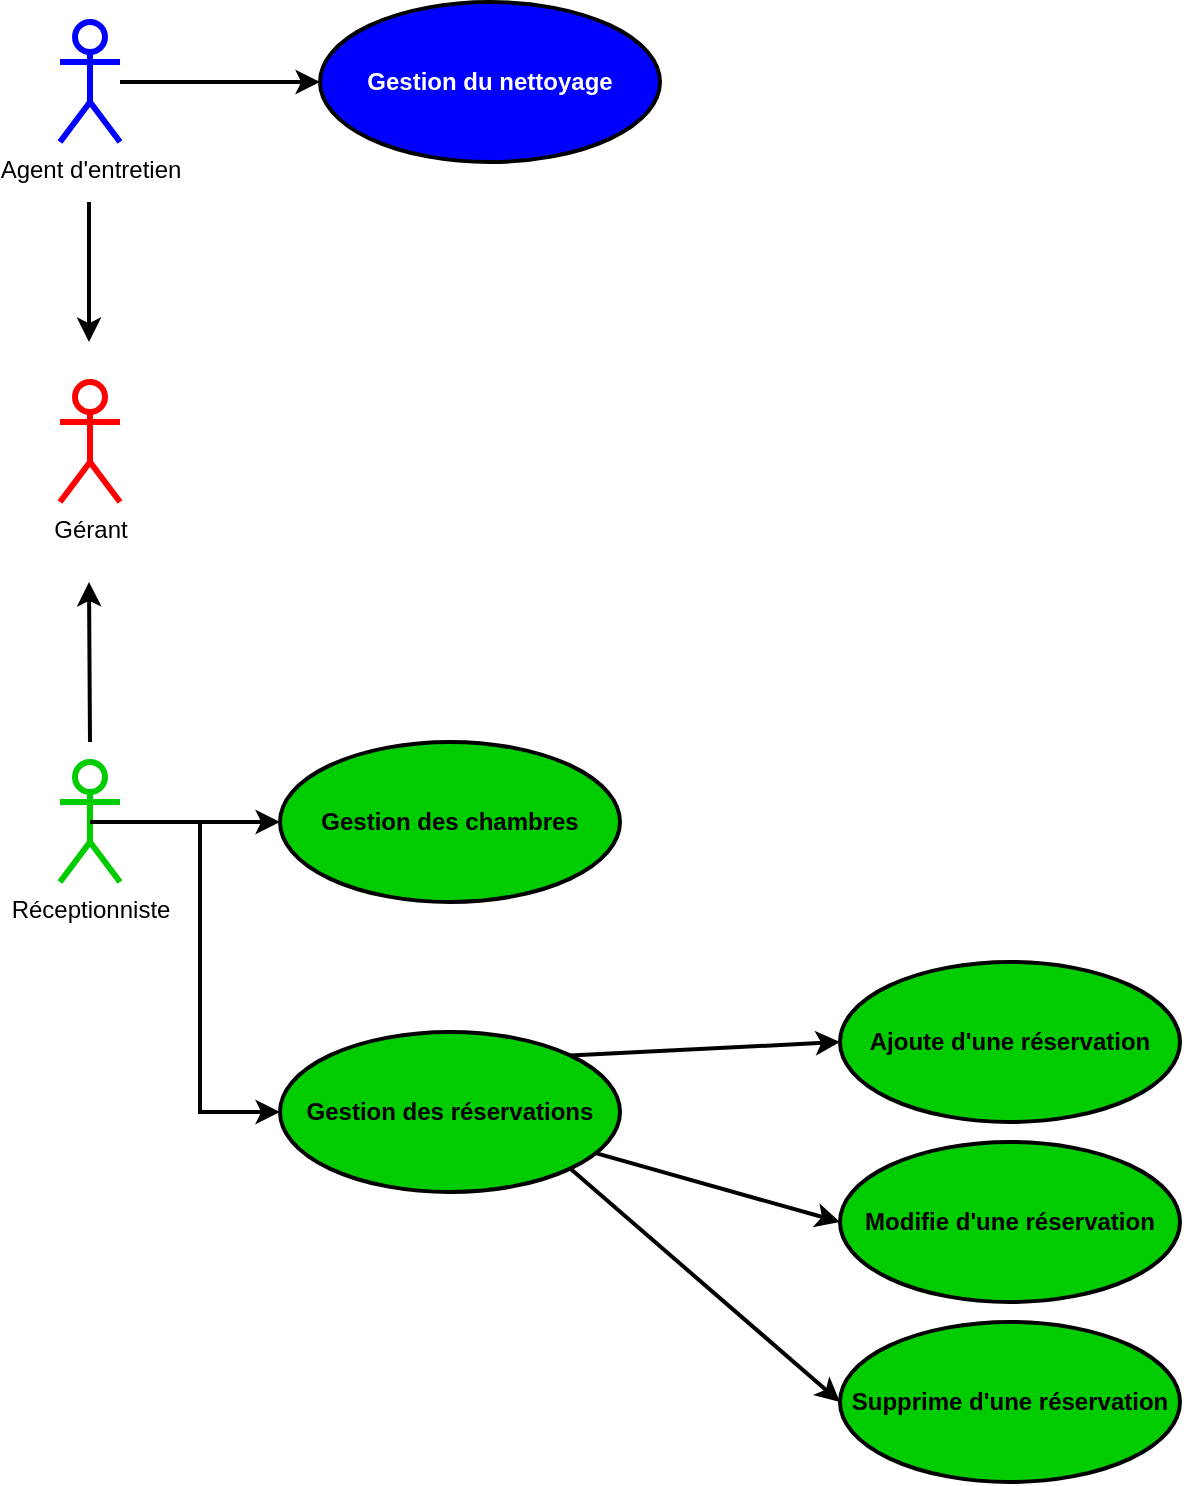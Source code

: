 <mxfile version="13.9.9" type="device"><diagram id="Q-hz5vsAQXlTggmqpHIJ" name="Page-1"><mxGraphModel dx="1086" dy="806" grid="1" gridSize="10" guides="1" tooltips="1" connect="1" arrows="1" fold="1" page="1" pageScale="1" pageWidth="827" pageHeight="1169" math="0" shadow="0"><root><mxCell id="0"/><mxCell id="1" parent="0"/><mxCell id="99uAwbGHXjy_RrVq41R4-1" value="Agent d'entretien" style="shape=umlActor;verticalLabelPosition=bottom;verticalAlign=top;html=1;outlineConnect=0;strokeColor=#0000FF;strokeWidth=3;" parent="1" vertex="1"><mxGeometry x="50" y="80" width="30" height="60" as="geometry"/></mxCell><mxCell id="99uAwbGHXjy_RrVq41R4-6" style="edgeStyle=orthogonalEdgeStyle;rounded=0;orthogonalLoop=1;jettySize=auto;html=1;strokeWidth=2;entryX=0;entryY=0.5;entryDx=0;entryDy=0;exitX=0.5;exitY=0.5;exitDx=0;exitDy=0;exitPerimeter=0;" parent="1" source="99uAwbGHXjy_RrVq41R4-2" target="99uAwbGHXjy_RrVq41R4-5" edge="1"><mxGeometry relative="1" as="geometry"><Array as="points"><mxPoint x="120" y="480"/><mxPoint x="120" y="625"/></Array></mxGeometry></mxCell><mxCell id="99uAwbGHXjy_RrVq41R4-2" value="Réceptionniste" style="shape=umlActor;verticalLabelPosition=bottom;verticalAlign=top;html=1;outlineConnect=0;strokeWidth=3;strokeColor=#00CC00;" parent="1" vertex="1"><mxGeometry x="50" y="450" width="30" height="60" as="geometry"/></mxCell><mxCell id="99uAwbGHXjy_RrVq41R4-3" value="Gérant" style="shape=umlActor;verticalLabelPosition=bottom;verticalAlign=top;html=1;outlineConnect=0;strokeWidth=3;strokeColor=#FF0000;" parent="1" vertex="1"><mxGeometry x="50" y="260" width="30" height="60" as="geometry"/></mxCell><mxCell id="99uAwbGHXjy_RrVq41R4-4" value="Ajoute d'une réservation" style="ellipse;whiteSpace=wrap;html=1;strokeWidth=2;fontStyle=1;fillColor=#00CC00;" parent="1" vertex="1"><mxGeometry x="440" y="550" width="170" height="80" as="geometry"/></mxCell><mxCell id="99uAwbGHXjy_RrVq41R4-5" value="Gestion des réservations" style="ellipse;whiteSpace=wrap;html=1;strokeWidth=2;sketch=0;fontStyle=1;fillColor=#00CC00;" parent="1" vertex="1"><mxGeometry x="160" y="585" width="170" height="80" as="geometry"/></mxCell><mxCell id="99uAwbGHXjy_RrVq41R4-9" value="" style="endArrow=classic;html=1;strokeWidth=2;" parent="1" edge="1"><mxGeometry width="50" height="50" relative="1" as="geometry"><mxPoint x="65" y="440" as="sourcePoint"/><mxPoint x="64.5" y="360" as="targetPoint"/></mxGeometry></mxCell><mxCell id="99uAwbGHXjy_RrVq41R4-11" value="Gestion du nettoyage" style="ellipse;whiteSpace=wrap;html=1;strokeWidth=2;fontStyle=1;fillColor=#0000FF;fontColor=#FFFFFF;" parent="1" vertex="1"><mxGeometry x="180" y="70" width="170" height="80" as="geometry"/></mxCell><mxCell id="99uAwbGHXjy_RrVq41R4-12" value="" style="endArrow=classic;html=1;entryX=0;entryY=0.5;entryDx=0;entryDy=0;strokeWidth=2;" parent="1" source="99uAwbGHXjy_RrVq41R4-1" target="99uAwbGHXjy_RrVq41R4-11" edge="1"><mxGeometry width="50" height="50" relative="1" as="geometry"><mxPoint x="90" y="140" as="sourcePoint"/><mxPoint x="190" y="142" as="targetPoint"/></mxGeometry></mxCell><mxCell id="2aik15rhfh9CqMPqsrxR-1" value="" style="endArrow=classic;html=1;strokeWidth=2;" parent="1" edge="1"><mxGeometry width="50" height="50" relative="1" as="geometry"><mxPoint x="64.5" y="170" as="sourcePoint"/><mxPoint x="64.5" y="240" as="targetPoint"/></mxGeometry></mxCell><mxCell id="C6oG4wMZP0P9ysL1d2CA-1" value="Modifie d'une réservation" style="ellipse;whiteSpace=wrap;html=1;strokeWidth=2;fontStyle=1;fillColor=#00CC00;" vertex="1" parent="1"><mxGeometry x="440" y="640" width="170" height="80" as="geometry"/></mxCell><mxCell id="C6oG4wMZP0P9ysL1d2CA-2" value="Supprime d'une réservation" style="ellipse;whiteSpace=wrap;html=1;strokeWidth=2;fontStyle=1;fillColor=#00CC00;" vertex="1" parent="1"><mxGeometry x="440" y="730" width="170" height="80" as="geometry"/></mxCell><mxCell id="C6oG4wMZP0P9ysL1d2CA-3" value="" style="endArrow=classic;html=1;entryX=0;entryY=0.5;entryDx=0;entryDy=0;strokeWidth=2;exitX=1;exitY=0;exitDx=0;exitDy=0;" edge="1" parent="1" source="99uAwbGHXjy_RrVq41R4-5" target="99uAwbGHXjy_RrVq41R4-4"><mxGeometry width="50" height="50" relative="1" as="geometry"><mxPoint x="340" y="460" as="sourcePoint"/><mxPoint x="390" y="410" as="targetPoint"/></mxGeometry></mxCell><mxCell id="C6oG4wMZP0P9ysL1d2CA-4" value="" style="endArrow=classic;html=1;entryX=0;entryY=0.5;entryDx=0;entryDy=0;strokeWidth=2;" edge="1" parent="1" source="99uAwbGHXjy_RrVq41R4-5" target="C6oG4wMZP0P9ysL1d2CA-1"><mxGeometry width="50" height="50" relative="1" as="geometry"><mxPoint x="350" y="490" as="sourcePoint"/><mxPoint x="440" y="470" as="targetPoint"/></mxGeometry></mxCell><mxCell id="C6oG4wMZP0P9ysL1d2CA-5" value="" style="endArrow=classic;html=1;entryX=0;entryY=0.5;entryDx=0;entryDy=0;strokeWidth=2;exitX=1;exitY=1;exitDx=0;exitDy=0;" edge="1" parent="1" source="99uAwbGHXjy_RrVq41R4-5" target="C6oG4wMZP0P9ysL1d2CA-2"><mxGeometry width="50" height="50" relative="1" as="geometry"><mxPoint x="300.005" y="515.826" as="sourcePoint"/><mxPoint x="393.54" y="544.17" as="targetPoint"/></mxGeometry></mxCell><mxCell id="C6oG4wMZP0P9ysL1d2CA-6" value="" style="endArrow=classic;html=1;strokeColor=#000000;strokeWidth=2;fontColor=#FFFFFF;exitX=0.5;exitY=0.5;exitDx=0;exitDy=0;exitPerimeter=0;entryX=0;entryY=0.5;entryDx=0;entryDy=0;" edge="1" parent="1" source="99uAwbGHXjy_RrVq41R4-2" target="C6oG4wMZP0P9ysL1d2CA-7"><mxGeometry width="50" height="50" relative="1" as="geometry"><mxPoint x="150" y="460" as="sourcePoint"/><mxPoint x="270" y="480" as="targetPoint"/></mxGeometry></mxCell><mxCell id="C6oG4wMZP0P9ysL1d2CA-7" value="Gestion des chambres" style="ellipse;whiteSpace=wrap;html=1;strokeWidth=2;fontStyle=1;fillColor=#00CC00;" vertex="1" parent="1"><mxGeometry x="160" y="440" width="170" height="80" as="geometry"/></mxCell></root></mxGraphModel></diagram></mxfile>